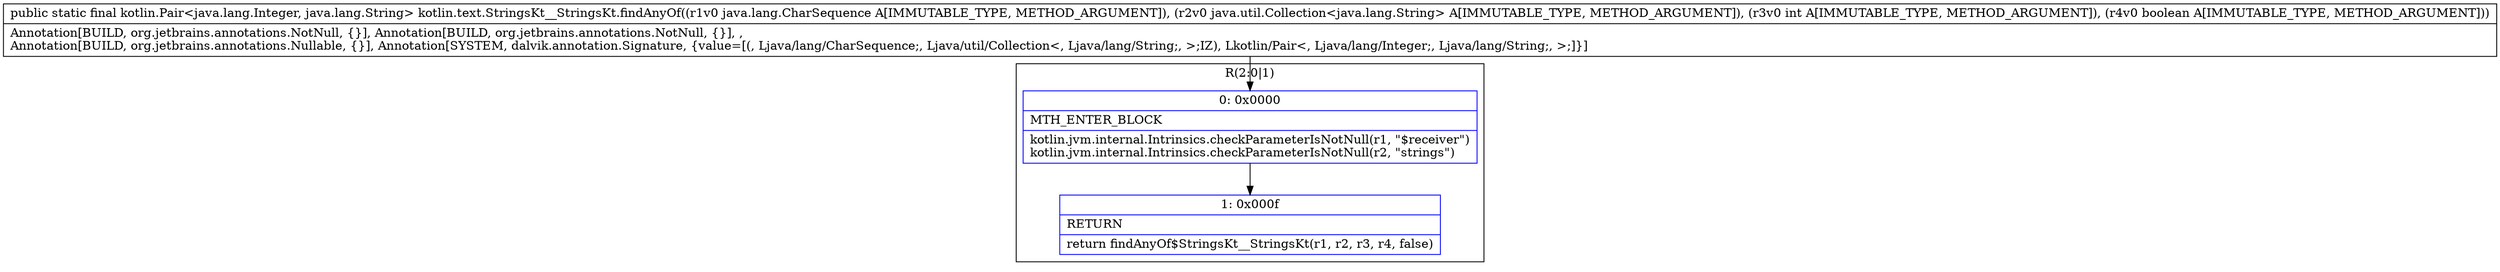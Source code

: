 digraph "CFG forkotlin.text.StringsKt__StringsKt.findAnyOf(Ljava\/lang\/CharSequence;Ljava\/util\/Collection;IZ)Lkotlin\/Pair;" {
subgraph cluster_Region_1545380432 {
label = "R(2:0|1)";
node [shape=record,color=blue];
Node_0 [shape=record,label="{0\:\ 0x0000|MTH_ENTER_BLOCK\l|kotlin.jvm.internal.Intrinsics.checkParameterIsNotNull(r1, \"$receiver\")\lkotlin.jvm.internal.Intrinsics.checkParameterIsNotNull(r2, \"strings\")\l}"];
Node_1 [shape=record,label="{1\:\ 0x000f|RETURN\l|return findAnyOf$StringsKt__StringsKt(r1, r2, r3, r4, false)\l}"];
}
MethodNode[shape=record,label="{public static final kotlin.Pair\<java.lang.Integer, java.lang.String\> kotlin.text.StringsKt__StringsKt.findAnyOf((r1v0 java.lang.CharSequence A[IMMUTABLE_TYPE, METHOD_ARGUMENT]), (r2v0 java.util.Collection\<java.lang.String\> A[IMMUTABLE_TYPE, METHOD_ARGUMENT]), (r3v0 int A[IMMUTABLE_TYPE, METHOD_ARGUMENT]), (r4v0 boolean A[IMMUTABLE_TYPE, METHOD_ARGUMENT]))  | Annotation[BUILD, org.jetbrains.annotations.NotNull, \{\}], Annotation[BUILD, org.jetbrains.annotations.NotNull, \{\}], , \lAnnotation[BUILD, org.jetbrains.annotations.Nullable, \{\}], Annotation[SYSTEM, dalvik.annotation.Signature, \{value=[(, Ljava\/lang\/CharSequence;, Ljava\/util\/Collection\<, Ljava\/lang\/String;, \>;IZ), Lkotlin\/Pair\<, Ljava\/lang\/Integer;, Ljava\/lang\/String;, \>;]\}]\l}"];
MethodNode -> Node_0;
Node_0 -> Node_1;
}

